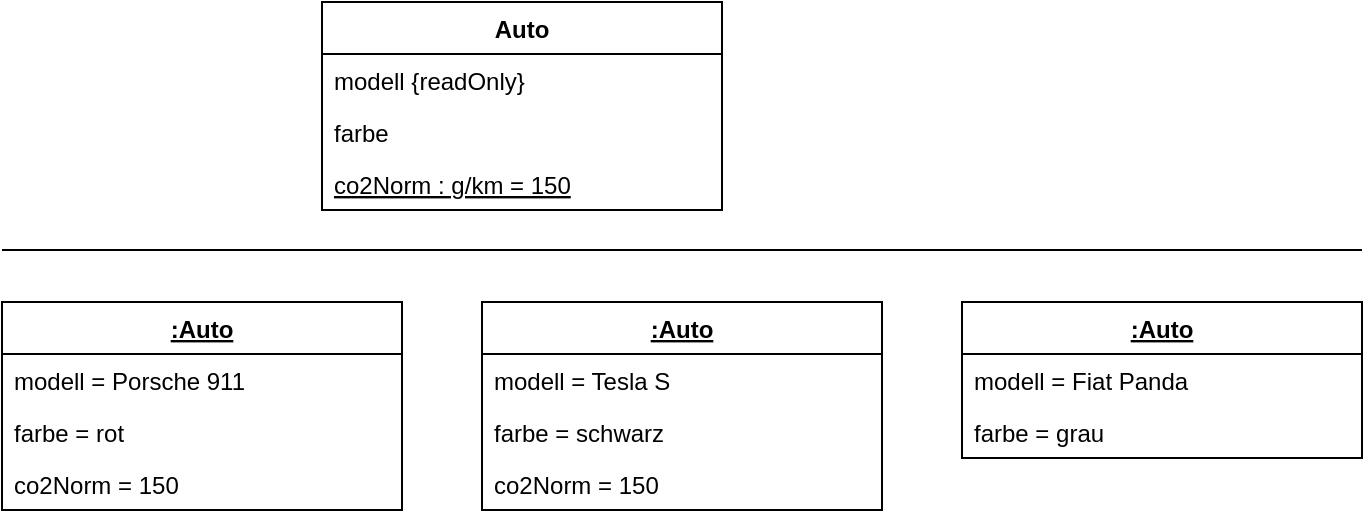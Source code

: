 <mxfile version="12.2.7" type="device" pages="1"><diagram id="aIYWneHh9yT1Cz0JThQu" name="Page-1"><mxGraphModel dx="1422" dy="921" grid="1" gridSize="10" guides="1" tooltips="1" connect="1" arrows="1" fold="1" page="1" pageScale="1" pageWidth="827" pageHeight="1169" math="0" shadow="0"><root><mxCell id="0"/><mxCell id="1" parent="0"/><mxCell id="RfxSVkxjxJ60IjP8c_Dt-1" value="Auto" style="swimlane;fontStyle=1;align=center;verticalAlign=top;childLayout=stackLayout;horizontal=1;startSize=26;horizontalStack=0;resizeParent=1;resizeParentMax=0;resizeLast=0;collapsible=1;marginBottom=0;" parent="1" vertex="1"><mxGeometry x="210" y="30" width="200" height="104" as="geometry"/></mxCell><mxCell id="RfxSVkxjxJ60IjP8c_Dt-2" value="modell {readOnly}" style="text;strokeColor=none;fillColor=none;align=left;verticalAlign=top;spacingLeft=4;spacingRight=4;overflow=hidden;rotatable=0;points=[[0,0.5],[1,0.5]];portConstraint=eastwest;" parent="RfxSVkxjxJ60IjP8c_Dt-1" vertex="1"><mxGeometry y="26" width="200" height="26" as="geometry"/></mxCell><mxCell id="RfxSVkxjxJ60IjP8c_Dt-5" value="farbe" style="text;strokeColor=none;fillColor=none;align=left;verticalAlign=top;spacingLeft=4;spacingRight=4;overflow=hidden;rotatable=0;points=[[0,0.5],[1,0.5]];portConstraint=eastwest;" parent="RfxSVkxjxJ60IjP8c_Dt-1" vertex="1"><mxGeometry y="52" width="200" height="26" as="geometry"/></mxCell><mxCell id="lQJu7Iq6KirGAEWzyMi0-5" value="co2Norm : g/km = 150" style="text;strokeColor=none;fillColor=none;align=left;verticalAlign=top;spacingLeft=4;spacingRight=4;overflow=hidden;rotatable=0;points=[[0,0.5],[1,0.5]];portConstraint=eastwest;fontStyle=4" vertex="1" parent="RfxSVkxjxJ60IjP8c_Dt-1"><mxGeometry y="78" width="200" height="26" as="geometry"/></mxCell><mxCell id="lQJu7Iq6KirGAEWzyMi0-14" value=":Auto" style="swimlane;fontStyle=5;align=center;verticalAlign=top;childLayout=stackLayout;horizontal=1;startSize=26;horizontalStack=0;resizeParent=1;resizeParentMax=0;resizeLast=0;collapsible=1;marginBottom=0;" vertex="1" parent="1"><mxGeometry x="50" y="180" width="200" height="104" as="geometry"/></mxCell><mxCell id="lQJu7Iq6KirGAEWzyMi0-15" value="modell = Porsche 911" style="text;strokeColor=none;fillColor=none;align=left;verticalAlign=top;spacingLeft=4;spacingRight=4;overflow=hidden;rotatable=0;points=[[0,0.5],[1,0.5]];portConstraint=eastwest;" vertex="1" parent="lQJu7Iq6KirGAEWzyMi0-14"><mxGeometry y="26" width="200" height="26" as="geometry"/></mxCell><mxCell id="lQJu7Iq6KirGAEWzyMi0-16" value="farbe = rot" style="text;strokeColor=none;fillColor=none;align=left;verticalAlign=top;spacingLeft=4;spacingRight=4;overflow=hidden;rotatable=0;points=[[0,0.5],[1,0.5]];portConstraint=eastwest;" vertex="1" parent="lQJu7Iq6KirGAEWzyMi0-14"><mxGeometry y="52" width="200" height="26" as="geometry"/></mxCell><mxCell id="lQJu7Iq6KirGAEWzyMi0-17" value="co2Norm = 150" style="text;strokeColor=none;fillColor=none;align=left;verticalAlign=top;spacingLeft=4;spacingRight=4;overflow=hidden;rotatable=0;points=[[0,0.5],[1,0.5]];portConstraint=eastwest;fontStyle=0" vertex="1" parent="lQJu7Iq6KirGAEWzyMi0-14"><mxGeometry y="78" width="200" height="26" as="geometry"/></mxCell><mxCell id="lQJu7Iq6KirGAEWzyMi0-18" value=":Auto" style="swimlane;fontStyle=5;align=center;verticalAlign=top;childLayout=stackLayout;horizontal=1;startSize=26;horizontalStack=0;resizeParent=1;resizeParentMax=0;resizeLast=0;collapsible=1;marginBottom=0;" vertex="1" parent="1"><mxGeometry x="290" y="180" width="200" height="104" as="geometry"/></mxCell><mxCell id="lQJu7Iq6KirGAEWzyMi0-19" value="modell = Tesla S" style="text;strokeColor=none;fillColor=none;align=left;verticalAlign=top;spacingLeft=4;spacingRight=4;overflow=hidden;rotatable=0;points=[[0,0.5],[1,0.5]];portConstraint=eastwest;" vertex="1" parent="lQJu7Iq6KirGAEWzyMi0-18"><mxGeometry y="26" width="200" height="26" as="geometry"/></mxCell><mxCell id="lQJu7Iq6KirGAEWzyMi0-20" value="farbe = schwarz" style="text;strokeColor=none;fillColor=none;align=left;verticalAlign=top;spacingLeft=4;spacingRight=4;overflow=hidden;rotatable=0;points=[[0,0.5],[1,0.5]];portConstraint=eastwest;" vertex="1" parent="lQJu7Iq6KirGAEWzyMi0-18"><mxGeometry y="52" width="200" height="26" as="geometry"/></mxCell><mxCell id="lQJu7Iq6KirGAEWzyMi0-21" value="co2Norm = 150" style="text;strokeColor=none;fillColor=none;align=left;verticalAlign=top;spacingLeft=4;spacingRight=4;overflow=hidden;rotatable=0;points=[[0,0.5],[1,0.5]];portConstraint=eastwest;fontStyle=0" vertex="1" parent="lQJu7Iq6KirGAEWzyMi0-18"><mxGeometry y="78" width="200" height="26" as="geometry"/></mxCell><mxCell id="lQJu7Iq6KirGAEWzyMi0-22" value=":Auto" style="swimlane;fontStyle=5;align=center;verticalAlign=top;childLayout=stackLayout;horizontal=1;startSize=26;horizontalStack=0;resizeParent=1;resizeParentMax=0;resizeLast=0;collapsible=1;marginBottom=0;" vertex="1" parent="1"><mxGeometry x="530" y="180" width="200" height="78" as="geometry"/></mxCell><mxCell id="lQJu7Iq6KirGAEWzyMi0-23" value="modell = Fiat Panda" style="text;strokeColor=none;fillColor=none;align=left;verticalAlign=top;spacingLeft=4;spacingRight=4;overflow=hidden;rotatable=0;points=[[0,0.5],[1,0.5]];portConstraint=eastwest;" vertex="1" parent="lQJu7Iq6KirGAEWzyMi0-22"><mxGeometry y="26" width="200" height="26" as="geometry"/></mxCell><mxCell id="lQJu7Iq6KirGAEWzyMi0-24" value="farbe = grau" style="text;strokeColor=none;fillColor=none;align=left;verticalAlign=top;spacingLeft=4;spacingRight=4;overflow=hidden;rotatable=0;points=[[0,0.5],[1,0.5]];portConstraint=eastwest;" vertex="1" parent="lQJu7Iq6KirGAEWzyMi0-22"><mxGeometry y="52" width="200" height="26" as="geometry"/></mxCell><mxCell id="lQJu7Iq6KirGAEWzyMi0-26" value="" style="line;strokeWidth=1;fillColor=none;align=left;verticalAlign=middle;spacingTop=-1;spacingLeft=3;spacingRight=3;rotatable=0;labelPosition=right;points=[];portConstraint=eastwest;fontSize=12;" vertex="1" parent="1"><mxGeometry x="50" y="150" width="680" height="8" as="geometry"/></mxCell></root></mxGraphModel></diagram></mxfile>